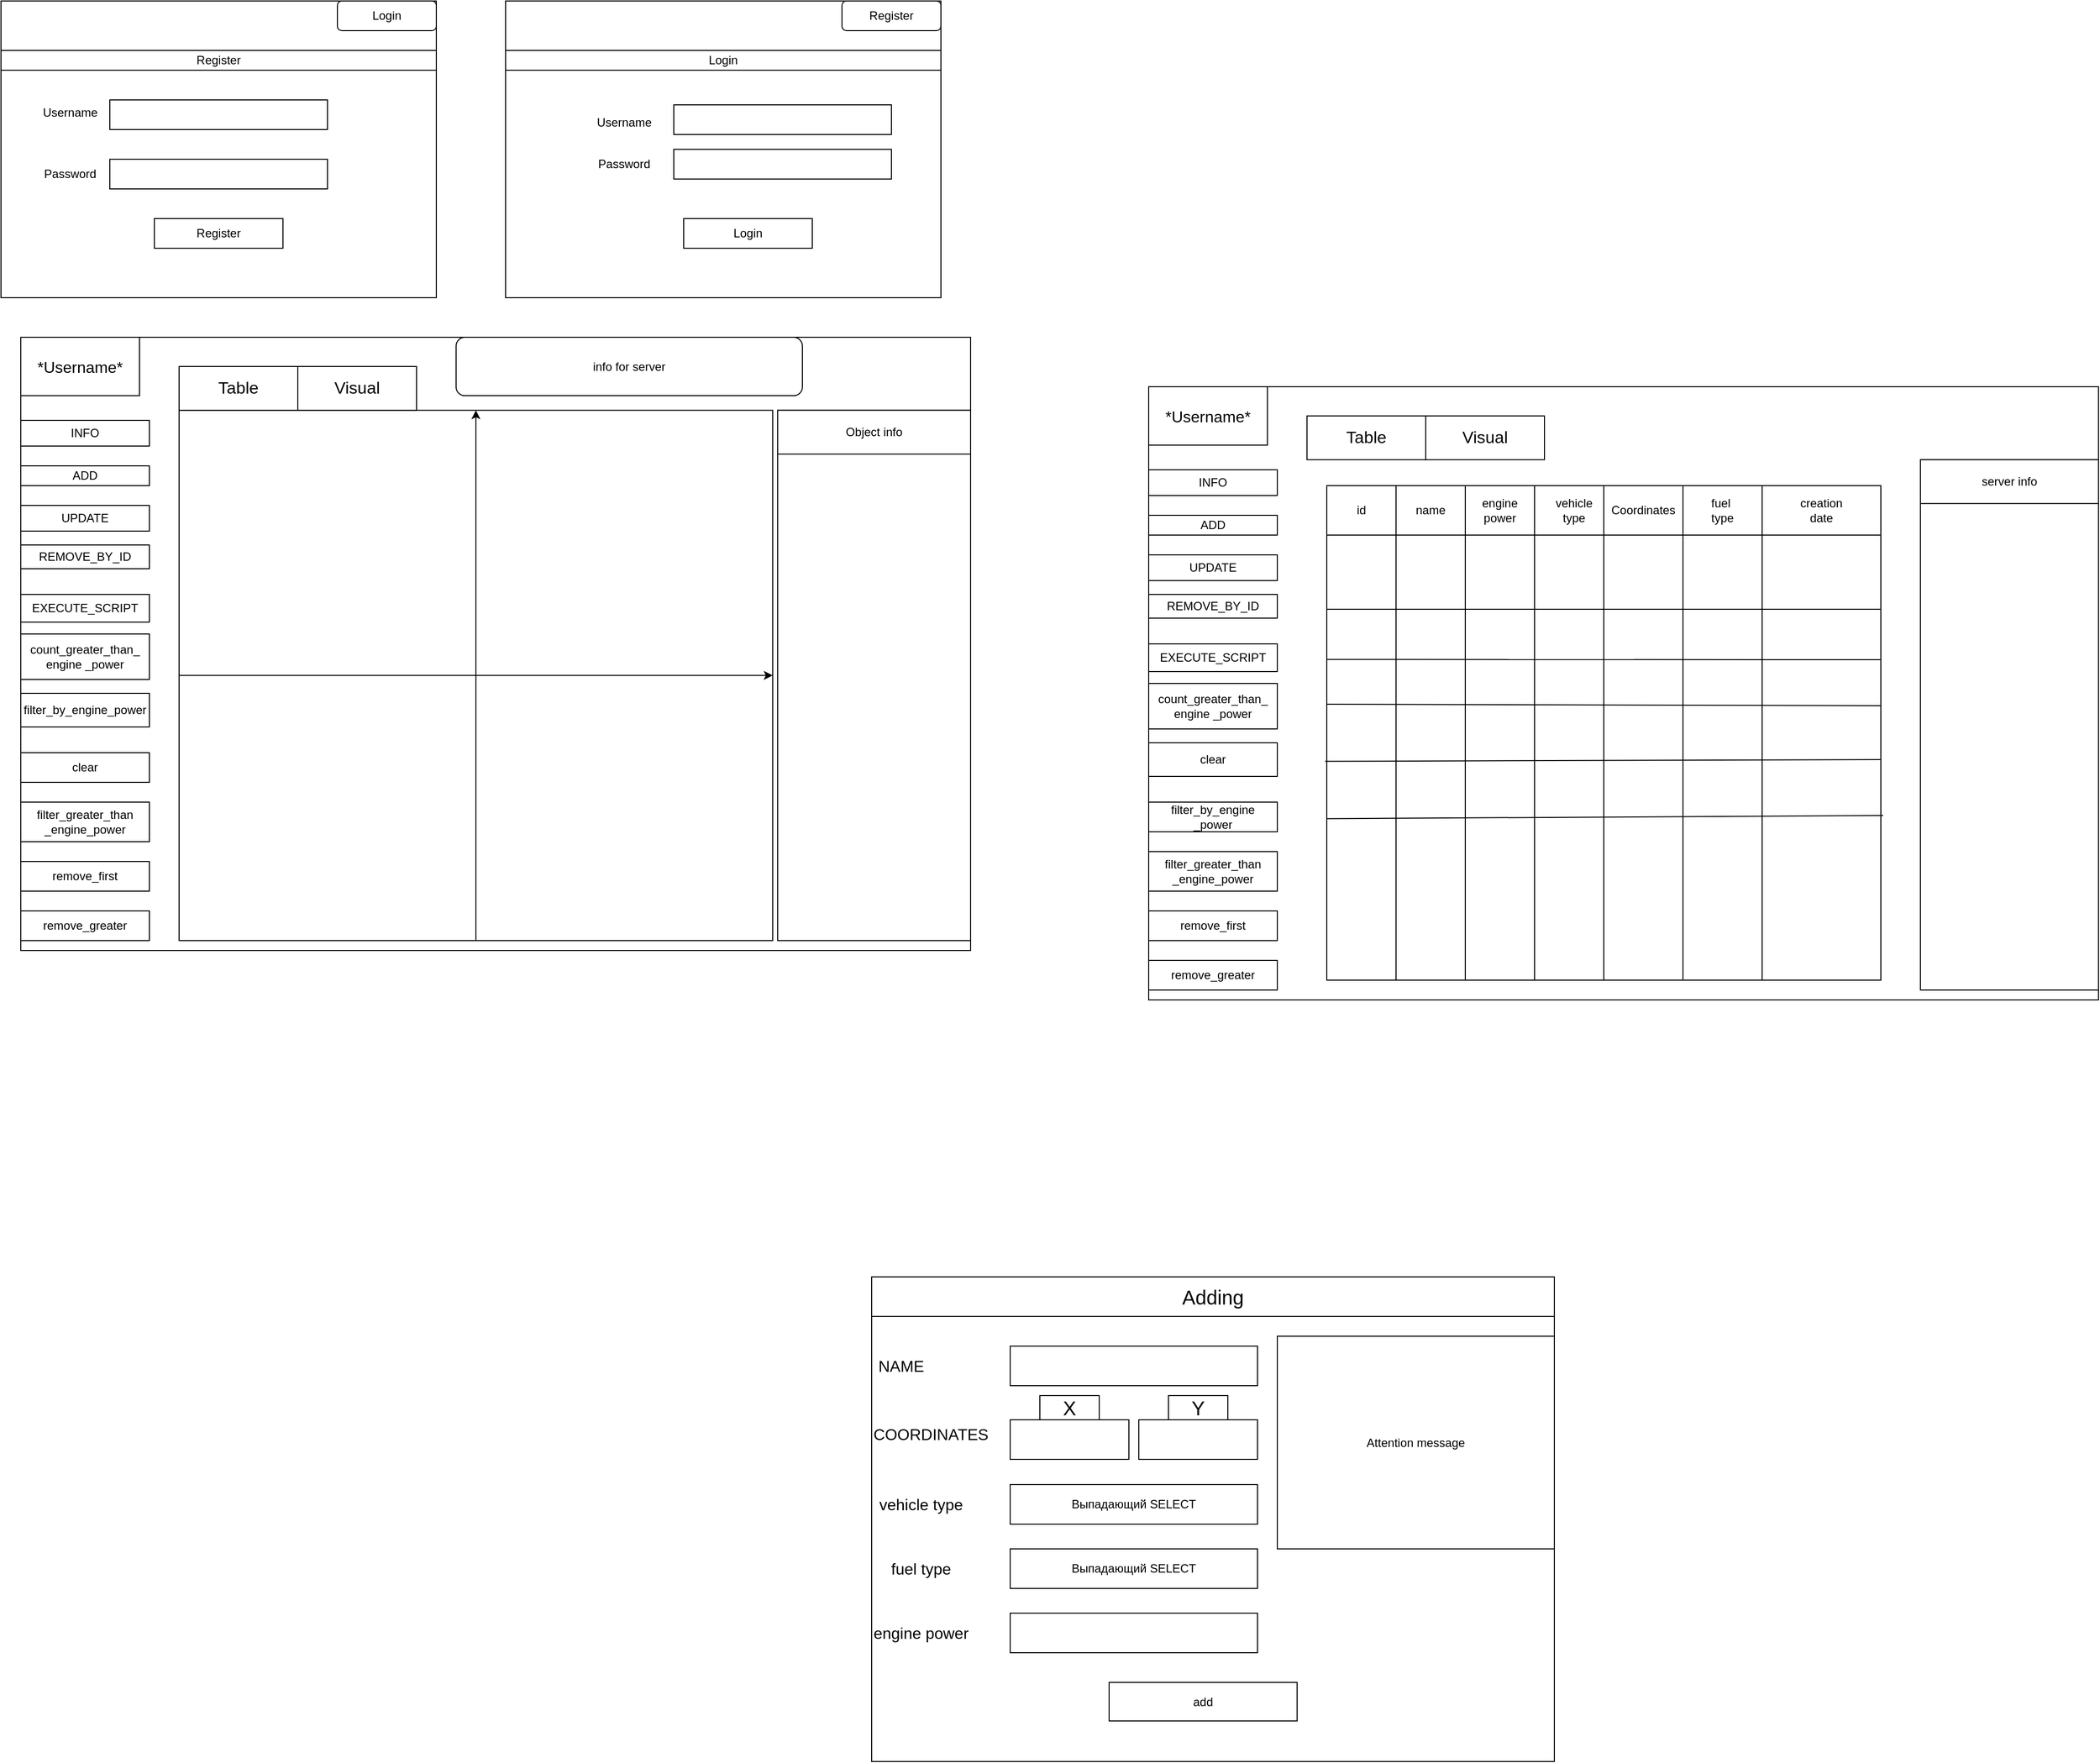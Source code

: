 <mxfile version="18.1.1" type="device"><diagram id="GZ9LTfQ0QJ8t1TJOraBU" name="Page-1"><mxGraphModel dx="1790" dy="756" grid="1" gridSize="10" guides="1" tooltips="1" connect="1" arrows="1" fold="1" page="1" pageScale="1" pageWidth="827" pageHeight="1169" math="0" shadow="0"><root><mxCell id="0"/><mxCell id="1" parent="0"/><mxCell id="u2B9S2iiAwm_1qYFp4dZ-19" value="" style="rounded=0;whiteSpace=wrap;html=1;" parent="1" vertex="1"><mxGeometry x="30" y="30" width="440" height="300" as="geometry"/></mxCell><mxCell id="bppMB4o-U6nQWHA2OC6B-2" value="Login" style="rounded=1;whiteSpace=wrap;html=1;" parent="1" vertex="1"><mxGeometry x="370" y="30" width="100" height="30" as="geometry"/></mxCell><mxCell id="bppMB4o-U6nQWHA2OC6B-4" value="Register" style="text;html=1;fillColor=none;align=center;verticalAlign=middle;whiteSpace=wrap;rounded=0;strokeColor=#000000;" parent="1" vertex="1"><mxGeometry x="30" y="80" width="440" height="20" as="geometry"/></mxCell><mxCell id="bppMB4o-U6nQWHA2OC6B-5" value="" style="rounded=0;whiteSpace=wrap;html=1;" parent="1" vertex="1"><mxGeometry x="140" y="130" width="220" height="30" as="geometry"/></mxCell><mxCell id="bppMB4o-U6nQWHA2OC6B-6" value="" style="rounded=0;whiteSpace=wrap;html=1;" parent="1" vertex="1"><mxGeometry x="140" y="190" width="220" height="30" as="geometry"/></mxCell><mxCell id="bppMB4o-U6nQWHA2OC6B-8" value="Username" style="text;html=1;strokeColor=none;fillColor=none;align=center;verticalAlign=middle;whiteSpace=wrap;rounded=0;" parent="1" vertex="1"><mxGeometry x="60" y="130" width="80" height="25" as="geometry"/></mxCell><mxCell id="bppMB4o-U6nQWHA2OC6B-9" value="Password" style="text;html=1;strokeColor=none;fillColor=none;align=center;verticalAlign=middle;whiteSpace=wrap;rounded=0;" parent="1" vertex="1"><mxGeometry x="60" y="190" width="80" height="30" as="geometry"/></mxCell><mxCell id="bppMB4o-U6nQWHA2OC6B-13" value="" style="rounded=0;whiteSpace=wrap;html=1;" parent="1" vertex="1"><mxGeometry x="540" y="30" width="440" height="300" as="geometry"/></mxCell><mxCell id="bppMB4o-U6nQWHA2OC6B-14" value="Register" style="rounded=1;whiteSpace=wrap;html=1;" parent="1" vertex="1"><mxGeometry x="880" y="30" width="100" height="30" as="geometry"/></mxCell><mxCell id="bppMB4o-U6nQWHA2OC6B-16" value="Login" style="text;html=1;fillColor=none;align=center;verticalAlign=middle;whiteSpace=wrap;rounded=0;strokeColor=#000000;" parent="1" vertex="1"><mxGeometry x="540" y="80" width="440" height="20" as="geometry"/></mxCell><mxCell id="bppMB4o-U6nQWHA2OC6B-17" value="" style="rounded=0;whiteSpace=wrap;html=1;" parent="1" vertex="1"><mxGeometry x="710" y="135" width="220" height="30" as="geometry"/></mxCell><mxCell id="bppMB4o-U6nQWHA2OC6B-18" value="" style="rounded=0;whiteSpace=wrap;html=1;" parent="1" vertex="1"><mxGeometry x="710" y="180" width="220" height="30" as="geometry"/></mxCell><mxCell id="bppMB4o-U6nQWHA2OC6B-20" value="Username" style="text;html=1;strokeColor=none;fillColor=none;align=center;verticalAlign=middle;whiteSpace=wrap;rounded=0;" parent="1" vertex="1"><mxGeometry x="625" y="140" width="70" height="25" as="geometry"/></mxCell><mxCell id="bppMB4o-U6nQWHA2OC6B-21" value="Password" style="text;html=1;strokeColor=none;fillColor=none;align=center;verticalAlign=middle;whiteSpace=wrap;rounded=0;" parent="1" vertex="1"><mxGeometry x="630" y="180" width="60" height="30" as="geometry"/></mxCell><mxCell id="bppMB4o-U6nQWHA2OC6B-23" value="Register" style="rounded=0;whiteSpace=wrap;html=1;strokeColor=#000000;" parent="1" vertex="1"><mxGeometry x="185" y="250" width="130" height="30" as="geometry"/></mxCell><mxCell id="bppMB4o-U6nQWHA2OC6B-25" value="Login" style="rounded=0;whiteSpace=wrap;html=1;strokeColor=#000000;" parent="1" vertex="1"><mxGeometry x="720" y="250" width="130" height="30" as="geometry"/></mxCell><mxCell id="bppMB4o-U6nQWHA2OC6B-54" value="" style="group" parent="1" vertex="1" connectable="0"><mxGeometry x="50" y="370" width="2100" height="840" as="geometry"/></mxCell><mxCell id="bppMB4o-U6nQWHA2OC6B-28" value="" style="rounded=0;whiteSpace=wrap;html=1;strokeColor=#000000;" parent="bppMB4o-U6nQWHA2OC6B-54" vertex="1"><mxGeometry width="960" height="620" as="geometry"/></mxCell><mxCell id="bppMB4o-U6nQWHA2OC6B-29" value="&lt;font style=&quot;font-size: 16px&quot;&gt;*Username*&lt;/font&gt;" style="rounded=0;whiteSpace=wrap;html=1;strokeColor=#000000;" parent="bppMB4o-U6nQWHA2OC6B-54" vertex="1"><mxGeometry width="120" height="59.055" as="geometry"/></mxCell><mxCell id="bppMB4o-U6nQWHA2OC6B-30" value="" style="rounded=0;whiteSpace=wrap;html=1;strokeColor=#000000;" parent="bppMB4o-U6nQWHA2OC6B-54" vertex="1"><mxGeometry x="160" y="73.82" width="600" height="536.18" as="geometry"/></mxCell><mxCell id="bppMB4o-U6nQWHA2OC6B-31" value="&lt;font style=&quot;font-size: 17px&quot;&gt;Table&lt;/font&gt;" style="rounded=0;whiteSpace=wrap;html=1;strokeColor=#000000;" parent="bppMB4o-U6nQWHA2OC6B-54" vertex="1"><mxGeometry x="160" y="29.527" width="120" height="44.291" as="geometry"/></mxCell><mxCell id="bppMB4o-U6nQWHA2OC6B-33" value="&lt;font style=&quot;font-size: 17px&quot;&gt;Visual&lt;/font&gt;" style="rounded=0;whiteSpace=wrap;html=1;strokeColor=#000000;" parent="bppMB4o-U6nQWHA2OC6B-54" vertex="1"><mxGeometry x="280" y="29.527" width="120" height="44.291" as="geometry"/></mxCell><mxCell id="bppMB4o-U6nQWHA2OC6B-34" value="INFO" style="rounded=0;whiteSpace=wrap;html=1;strokeColor=#000000;" parent="bppMB4o-U6nQWHA2OC6B-54" vertex="1"><mxGeometry y="84" width="130" height="26" as="geometry"/></mxCell><mxCell id="bppMB4o-U6nQWHA2OC6B-35" value="ADD" style="rounded=0;whiteSpace=wrap;html=1;strokeColor=#000000;" parent="bppMB4o-U6nQWHA2OC6B-54" vertex="1"><mxGeometry y="130" width="130" height="20" as="geometry"/></mxCell><mxCell id="bppMB4o-U6nQWHA2OC6B-36" value="UPDATE" style="rounded=0;whiteSpace=wrap;html=1;strokeColor=#000000;" parent="bppMB4o-U6nQWHA2OC6B-54" vertex="1"><mxGeometry y="170" width="130" height="26" as="geometry"/></mxCell><mxCell id="bppMB4o-U6nQWHA2OC6B-39" value="REMOVE_BY_ID" style="rounded=0;whiteSpace=wrap;html=1;strokeColor=#000000;" parent="bppMB4o-U6nQWHA2OC6B-54" vertex="1"><mxGeometry y="210" width="130" height="24" as="geometry"/></mxCell><mxCell id="bppMB4o-U6nQWHA2OC6B-40" value="EXECUTE_SCRIPT" style="rounded=0;whiteSpace=wrap;html=1;strokeColor=#000000;" parent="bppMB4o-U6nQWHA2OC6B-54" vertex="1"><mxGeometry y="260" width="130" height="28" as="geometry"/></mxCell><mxCell id="bppMB4o-U6nQWHA2OC6B-41" value="count_greater_than_&lt;br&gt;engine _power" style="rounded=0;whiteSpace=wrap;html=1;strokeColor=#000000;" parent="bppMB4o-U6nQWHA2OC6B-54" vertex="1"><mxGeometry y="300" width="130" height="46" as="geometry"/></mxCell><mxCell id="bppMB4o-U6nQWHA2OC6B-42" value="filter_by_engine_power" style="rounded=0;whiteSpace=wrap;html=1;strokeColor=#000000;" parent="bppMB4o-U6nQWHA2OC6B-54" vertex="1"><mxGeometry y="360" width="130" height="34" as="geometry"/></mxCell><mxCell id="bppMB4o-U6nQWHA2OC6B-43" value="clear" style="rounded=0;whiteSpace=wrap;html=1;strokeColor=#000000;" parent="bppMB4o-U6nQWHA2OC6B-54" vertex="1"><mxGeometry y="420" width="130" height="30" as="geometry"/></mxCell><mxCell id="bppMB4o-U6nQWHA2OC6B-44" value="" style="rounded=0;whiteSpace=wrap;html=1;strokeColor=#000000;" parent="bppMB4o-U6nQWHA2OC6B-54" vertex="1"><mxGeometry x="765" y="73.82" width="195" height="536.18" as="geometry"/></mxCell><mxCell id="bppMB4o-U6nQWHA2OC6B-45" value="" style="endArrow=classic;html=1;entryX=0.5;entryY=0;entryDx=0;entryDy=0;exitX=0.5;exitY=1;exitDx=0;exitDy=0;" parent="bppMB4o-U6nQWHA2OC6B-54" source="bppMB4o-U6nQWHA2OC6B-30" target="bppMB4o-U6nQWHA2OC6B-30" edge="1"><mxGeometry width="50" height="50" relative="1" as="geometry"><mxPoint x="540" y="664.364" as="sourcePoint"/><mxPoint x="590" y="590.545" as="targetPoint"/></mxGeometry></mxCell><mxCell id="bppMB4o-U6nQWHA2OC6B-46" value="" style="endArrow=classic;html=1;exitX=0;exitY=0.5;exitDx=0;exitDy=0;entryX=1;entryY=0.5;entryDx=0;entryDy=0;" parent="bppMB4o-U6nQWHA2OC6B-54" source="bppMB4o-U6nQWHA2OC6B-30" target="bppMB4o-U6nQWHA2OC6B-30" edge="1"><mxGeometry width="50" height="50" relative="1" as="geometry"><mxPoint x="540" y="664.364" as="sourcePoint"/><mxPoint x="590" y="590.545" as="targetPoint"/></mxGeometry></mxCell><mxCell id="bppMB4o-U6nQWHA2OC6B-49" value="info for server" style="rounded=1;whiteSpace=wrap;html=1;strokeColor=#000000;" parent="bppMB4o-U6nQWHA2OC6B-54" vertex="1"><mxGeometry x="440" width="350" height="59.055" as="geometry"/></mxCell><mxCell id="bppMB4o-U6nQWHA2OC6B-84" value="Object info" style="rounded=0;whiteSpace=wrap;html=1;strokeColor=#000000;" parent="bppMB4o-U6nQWHA2OC6B-54" vertex="1"><mxGeometry x="765" y="73.818" width="195" height="44.291" as="geometry"/></mxCell><mxCell id="X0WfEpWyf4XdE9L66iSo-6" value="filter_greater_than&lt;br&gt;_engine_power" style="rounded=0;whiteSpace=wrap;html=1;strokeColor=#000000;" vertex="1" parent="bppMB4o-U6nQWHA2OC6B-54"><mxGeometry y="470" width="130" height="40" as="geometry"/></mxCell><mxCell id="X0WfEpWyf4XdE9L66iSo-8" value="remove_first" style="rounded=0;whiteSpace=wrap;html=1;strokeColor=#000000;" vertex="1" parent="bppMB4o-U6nQWHA2OC6B-54"><mxGeometry y="530" width="130" height="30" as="geometry"/></mxCell><mxCell id="X0WfEpWyf4XdE9L66iSo-30" value="remove_greater" style="rounded=0;whiteSpace=wrap;html=1;strokeColor=#000000;" vertex="1" parent="bppMB4o-U6nQWHA2OC6B-54"><mxGeometry y="580" width="130" height="30" as="geometry"/></mxCell><mxCell id="X0WfEpWyf4XdE9L66iSo-32" value="" style="rounded=0;whiteSpace=wrap;html=1;strokeColor=#000000;" vertex="1" parent="bppMB4o-U6nQWHA2OC6B-54"><mxGeometry x="1140" y="50" width="960" height="620" as="geometry"/></mxCell><mxCell id="X0WfEpWyf4XdE9L66iSo-33" value="&lt;font style=&quot;font-size: 16px&quot;&gt;*Username*&lt;/font&gt;" style="rounded=0;whiteSpace=wrap;html=1;strokeColor=#000000;" vertex="1" parent="bppMB4o-U6nQWHA2OC6B-54"><mxGeometry x="1140" y="50" width="120" height="59.055" as="geometry"/></mxCell><mxCell id="X0WfEpWyf4XdE9L66iSo-35" value="&lt;font style=&quot;font-size: 17px&quot;&gt;Table&lt;/font&gt;" style="rounded=0;whiteSpace=wrap;html=1;strokeColor=#000000;" vertex="1" parent="bppMB4o-U6nQWHA2OC6B-54"><mxGeometry x="1300" y="79.527" width="120" height="44.291" as="geometry"/></mxCell><mxCell id="X0WfEpWyf4XdE9L66iSo-36" value="&lt;font style=&quot;font-size: 17px&quot;&gt;Visual&lt;/font&gt;" style="rounded=0;whiteSpace=wrap;html=1;strokeColor=#000000;" vertex="1" parent="bppMB4o-U6nQWHA2OC6B-54"><mxGeometry x="1420" y="79.527" width="120" height="44.291" as="geometry"/></mxCell><mxCell id="X0WfEpWyf4XdE9L66iSo-37" value="INFO" style="rounded=0;whiteSpace=wrap;html=1;strokeColor=#000000;" vertex="1" parent="bppMB4o-U6nQWHA2OC6B-54"><mxGeometry x="1140" y="134" width="130" height="26" as="geometry"/></mxCell><mxCell id="X0WfEpWyf4XdE9L66iSo-38" value="ADD" style="rounded=0;whiteSpace=wrap;html=1;strokeColor=#000000;" vertex="1" parent="bppMB4o-U6nQWHA2OC6B-54"><mxGeometry x="1140" y="180" width="130" height="20" as="geometry"/></mxCell><mxCell id="X0WfEpWyf4XdE9L66iSo-39" value="UPDATE" style="rounded=0;whiteSpace=wrap;html=1;strokeColor=#000000;" vertex="1" parent="bppMB4o-U6nQWHA2OC6B-54"><mxGeometry x="1140" y="220" width="130" height="26" as="geometry"/></mxCell><mxCell id="X0WfEpWyf4XdE9L66iSo-40" value="REMOVE_BY_ID" style="rounded=0;whiteSpace=wrap;html=1;strokeColor=#000000;" vertex="1" parent="bppMB4o-U6nQWHA2OC6B-54"><mxGeometry x="1140" y="260" width="130" height="24" as="geometry"/></mxCell><mxCell id="X0WfEpWyf4XdE9L66iSo-41" value="EXECUTE_SCRIPT" style="rounded=0;whiteSpace=wrap;html=1;strokeColor=#000000;" vertex="1" parent="bppMB4o-U6nQWHA2OC6B-54"><mxGeometry x="1140" y="310" width="130" height="28" as="geometry"/></mxCell><mxCell id="X0WfEpWyf4XdE9L66iSo-42" value="count_greater_than_&lt;br&gt;engine _power" style="rounded=0;whiteSpace=wrap;html=1;strokeColor=#000000;" vertex="1" parent="bppMB4o-U6nQWHA2OC6B-54"><mxGeometry x="1140" y="350" width="130" height="46" as="geometry"/></mxCell><mxCell id="X0WfEpWyf4XdE9L66iSo-43" value="clear" style="rounded=0;whiteSpace=wrap;html=1;strokeColor=#000000;" vertex="1" parent="bppMB4o-U6nQWHA2OC6B-54"><mxGeometry x="1140" y="410" width="130" height="34" as="geometry"/></mxCell><mxCell id="X0WfEpWyf4XdE9L66iSo-44" value="filter_by_engine&lt;br&gt;_power" style="rounded=0;whiteSpace=wrap;html=1;strokeColor=#000000;" vertex="1" parent="bppMB4o-U6nQWHA2OC6B-54"><mxGeometry x="1140" y="470" width="130" height="30" as="geometry"/></mxCell><mxCell id="X0WfEpWyf4XdE9L66iSo-45" value="" style="rounded=0;whiteSpace=wrap;html=1;strokeColor=#000000;" vertex="1" parent="bppMB4o-U6nQWHA2OC6B-54"><mxGeometry x="1920" y="123.82" width="180" height="536.18" as="geometry"/></mxCell><mxCell id="X0WfEpWyf4XdE9L66iSo-49" value="server info" style="rounded=0;whiteSpace=wrap;html=1;strokeColor=#000000;" vertex="1" parent="bppMB4o-U6nQWHA2OC6B-54"><mxGeometry x="1920" y="123.82" width="180" height="44.29" as="geometry"/></mxCell><mxCell id="X0WfEpWyf4XdE9L66iSo-50" value="filter_greater_than&lt;br&gt;_engine_power" style="rounded=0;whiteSpace=wrap;html=1;strokeColor=#000000;" vertex="1" parent="bppMB4o-U6nQWHA2OC6B-54"><mxGeometry x="1140" y="520" width="130" height="40" as="geometry"/></mxCell><mxCell id="X0WfEpWyf4XdE9L66iSo-51" value="remove_first" style="rounded=0;whiteSpace=wrap;html=1;strokeColor=#000000;" vertex="1" parent="bppMB4o-U6nQWHA2OC6B-54"><mxGeometry x="1140" y="580" width="130" height="30" as="geometry"/></mxCell><mxCell id="X0WfEpWyf4XdE9L66iSo-52" value="remove_greater" style="rounded=0;whiteSpace=wrap;html=1;strokeColor=#000000;" vertex="1" parent="bppMB4o-U6nQWHA2OC6B-54"><mxGeometry x="1140" y="630" width="130" height="30" as="geometry"/></mxCell><mxCell id="X0WfEpWyf4XdE9L66iSo-57" value="" style="rounded=0;whiteSpace=wrap;html=1;" vertex="1" parent="bppMB4o-U6nQWHA2OC6B-54"><mxGeometry x="1320" y="150" width="560" height="500" as="geometry"/></mxCell><mxCell id="X0WfEpWyf4XdE9L66iSo-59" value="" style="endArrow=none;html=1;rounded=0;exitX=1;exitY=0.25;exitDx=0;exitDy=0;entryX=0;entryY=0.25;entryDx=0;entryDy=0;" edge="1" parent="bppMB4o-U6nQWHA2OC6B-54" source="X0WfEpWyf4XdE9L66iSo-57" target="X0WfEpWyf4XdE9L66iSo-57"><mxGeometry width="50" height="50" relative="1" as="geometry"><mxPoint x="1600" y="320" as="sourcePoint"/><mxPoint x="1650" y="270" as="targetPoint"/></mxGeometry></mxCell><mxCell id="X0WfEpWyf4XdE9L66iSo-61" value="" style="endArrow=none;html=1;rounded=0;exitX=-0.001;exitY=0.126;exitDx=0;exitDy=0;exitPerimeter=0;" edge="1" parent="bppMB4o-U6nQWHA2OC6B-54"><mxGeometry width="50" height="50" relative="1" as="geometry"><mxPoint x="1320.0" y="325.75" as="sourcePoint"/><mxPoint x="1880" y="326" as="targetPoint"/></mxGeometry></mxCell><mxCell id="X0WfEpWyf4XdE9L66iSo-62" value="" style="endArrow=none;html=1;rounded=0;entryX=1.001;entryY=0.445;entryDx=0;entryDy=0;entryPerimeter=0;" edge="1" parent="bppMB4o-U6nQWHA2OC6B-54" target="X0WfEpWyf4XdE9L66iSo-57"><mxGeometry width="50" height="50" relative="1" as="geometry"><mxPoint x="1320" y="371" as="sourcePoint"/><mxPoint x="1840.0" y="371.25" as="targetPoint"/></mxGeometry></mxCell><mxCell id="X0WfEpWyf4XdE9L66iSo-63" value="" style="endArrow=none;html=1;rounded=0;exitX=-0.001;exitY=0.126;exitDx=0;exitDy=0;exitPerimeter=0;entryX=0.999;entryY=0.554;entryDx=0;entryDy=0;entryPerimeter=0;" edge="1" parent="bppMB4o-U6nQWHA2OC6B-54" target="X0WfEpWyf4XdE9L66iSo-57"><mxGeometry width="50" height="50" relative="1" as="geometry"><mxPoint x="1318.29" y="428.75" as="sourcePoint"/><mxPoint x="1840" y="425" as="targetPoint"/></mxGeometry></mxCell><mxCell id="X0WfEpWyf4XdE9L66iSo-64" value="" style="endArrow=none;html=1;rounded=0;exitX=-0.001;exitY=0.126;exitDx=0;exitDy=0;exitPerimeter=0;entryX=1.004;entryY=0.667;entryDx=0;entryDy=0;entryPerimeter=0;" edge="1" parent="bppMB4o-U6nQWHA2OC6B-54" target="X0WfEpWyf4XdE9L66iSo-57"><mxGeometry width="50" height="50" relative="1" as="geometry"><mxPoint x="1320.0" y="486.75" as="sourcePoint"/><mxPoint x="1891.71" y="483.25" as="targetPoint"/></mxGeometry></mxCell><mxCell id="X0WfEpWyf4XdE9L66iSo-65" value="" style="endArrow=none;html=1;rounded=0;exitX=0.5;exitY=0;exitDx=0;exitDy=0;entryX=0.5;entryY=1;entryDx=0;entryDy=0;" edge="1" parent="bppMB4o-U6nQWHA2OC6B-54" source="X0WfEpWyf4XdE9L66iSo-57" target="X0WfEpWyf4XdE9L66iSo-57"><mxGeometry width="50" height="50" relative="1" as="geometry"><mxPoint x="1400.0" y="546.75" as="sourcePoint"/><mxPoint x="1971.71" y="543.25" as="targetPoint"/></mxGeometry></mxCell><mxCell id="X0WfEpWyf4XdE9L66iSo-66" value="" style="endArrow=none;html=1;rounded=0;exitX=0.5;exitY=0;exitDx=0;exitDy=0;entryX=0.5;entryY=1;entryDx=0;entryDy=0;" edge="1" parent="bppMB4o-U6nQWHA2OC6B-54"><mxGeometry width="50" height="50" relative="1" as="geometry"><mxPoint x="1680" y="150" as="sourcePoint"/><mxPoint x="1680" y="650" as="targetPoint"/></mxGeometry></mxCell><mxCell id="X0WfEpWyf4XdE9L66iSo-67" value="" style="endArrow=none;html=1;rounded=0;exitX=0.5;exitY=0;exitDx=0;exitDy=0;entryX=0.5;entryY=1;entryDx=0;entryDy=0;" edge="1" parent="bppMB4o-U6nQWHA2OC6B-54"><mxGeometry width="50" height="50" relative="1" as="geometry"><mxPoint x="1760" y="150" as="sourcePoint"/><mxPoint x="1760" y="650" as="targetPoint"/></mxGeometry></mxCell><mxCell id="X0WfEpWyf4XdE9L66iSo-68" value="" style="endArrow=none;html=1;rounded=0;exitX=0.5;exitY=0;exitDx=0;exitDy=0;entryX=0.5;entryY=1;entryDx=0;entryDy=0;" edge="1" parent="bppMB4o-U6nQWHA2OC6B-54"><mxGeometry width="50" height="50" relative="1" as="geometry"><mxPoint x="1530" y="150" as="sourcePoint"/><mxPoint x="1530" y="650" as="targetPoint"/></mxGeometry></mxCell><mxCell id="X0WfEpWyf4XdE9L66iSo-69" value="" style="endArrow=none;html=1;rounded=0;exitX=0.5;exitY=0;exitDx=0;exitDy=0;entryX=0.5;entryY=1;entryDx=0;entryDy=0;" edge="1" parent="bppMB4o-U6nQWHA2OC6B-54"><mxGeometry width="50" height="50" relative="1" as="geometry"><mxPoint x="1390" y="150" as="sourcePoint"/><mxPoint x="1390" y="650" as="targetPoint"/></mxGeometry></mxCell><mxCell id="X0WfEpWyf4XdE9L66iSo-70" value="" style="endArrow=none;html=1;rounded=0;exitX=0.5;exitY=0;exitDx=0;exitDy=0;entryX=0.5;entryY=1;entryDx=0;entryDy=0;" edge="1" parent="bppMB4o-U6nQWHA2OC6B-54"><mxGeometry width="50" height="50" relative="1" as="geometry"><mxPoint x="1460" y="150" as="sourcePoint"/><mxPoint x="1460" y="650" as="targetPoint"/></mxGeometry></mxCell><mxCell id="X0WfEpWyf4XdE9L66iSo-72" value="id" style="rounded=0;whiteSpace=wrap;html=1;" vertex="1" parent="bppMB4o-U6nQWHA2OC6B-54"><mxGeometry x="1320" y="150" width="70" height="50" as="geometry"/></mxCell><mxCell id="X0WfEpWyf4XdE9L66iSo-73" value="name" style="rounded=0;whiteSpace=wrap;html=1;" vertex="1" parent="bppMB4o-U6nQWHA2OC6B-54"><mxGeometry x="1390" y="150" width="70" height="50" as="geometry"/></mxCell><mxCell id="X0WfEpWyf4XdE9L66iSo-74" value="engine power" style="rounded=0;whiteSpace=wrap;html=1;" vertex="1" parent="bppMB4o-U6nQWHA2OC6B-54"><mxGeometry x="1460" y="150" width="70" height="50" as="geometry"/></mxCell><mxCell id="X0WfEpWyf4XdE9L66iSo-75" value="vehicle &lt;br&gt;type" style="rounded=0;whiteSpace=wrap;html=1;" vertex="1" parent="bppMB4o-U6nQWHA2OC6B-54"><mxGeometry x="1530" y="150" width="80" height="50" as="geometry"/></mxCell><mxCell id="X0WfEpWyf4XdE9L66iSo-76" value="Coordinates" style="rounded=0;whiteSpace=wrap;html=1;" vertex="1" parent="bppMB4o-U6nQWHA2OC6B-54"><mxGeometry x="1600" y="150" width="80" height="50" as="geometry"/></mxCell><mxCell id="X0WfEpWyf4XdE9L66iSo-77" value="fuel&amp;nbsp;&lt;br&gt;type" style="rounded=0;whiteSpace=wrap;html=1;" vertex="1" parent="bppMB4o-U6nQWHA2OC6B-54"><mxGeometry x="1680" y="150" width="80" height="50" as="geometry"/></mxCell><mxCell id="X0WfEpWyf4XdE9L66iSo-78" value="creation&lt;br&gt;date" style="rounded=0;whiteSpace=wrap;html=1;" vertex="1" parent="bppMB4o-U6nQWHA2OC6B-54"><mxGeometry x="1760" y="150" width="120" height="50" as="geometry"/></mxCell><mxCell id="bppMB4o-U6nQWHA2OC6B-140" value="" style="group" parent="1" vertex="1" connectable="0"><mxGeometry x="910" y="1320" width="690" height="490" as="geometry"/></mxCell><mxCell id="bppMB4o-U6nQWHA2OC6B-83" value="" style="rounded=0;whiteSpace=wrap;html=1;strokeColor=#000000;" parent="bppMB4o-U6nQWHA2OC6B-140" vertex="1"><mxGeometry width="690" height="490" as="geometry"/></mxCell><mxCell id="bppMB4o-U6nQWHA2OC6B-85" value="&lt;font style=&quot;font-size: 20px&quot;&gt;Adding&lt;/font&gt;" style="rounded=0;whiteSpace=wrap;html=1;strokeColor=#000000;" parent="bppMB4o-U6nQWHA2OC6B-140" vertex="1"><mxGeometry width="690" height="40" as="geometry"/></mxCell><mxCell id="bppMB4o-U6nQWHA2OC6B-107" value="Attention message" style="rounded=0;whiteSpace=wrap;html=1;strokeColor=#000000;fillColor=#ffffff;" parent="bppMB4o-U6nQWHA2OC6B-140" vertex="1"><mxGeometry x="410" y="60" width="280" height="215" as="geometry"/></mxCell><mxCell id="bppMB4o-U6nQWHA2OC6B-108" value="add" style="rounded=0;whiteSpace=wrap;html=1;strokeColor=#000000;" parent="bppMB4o-U6nQWHA2OC6B-140" vertex="1"><mxGeometry x="240" y="410" width="190" height="39" as="geometry"/></mxCell><mxCell id="bppMB4o-U6nQWHA2OC6B-88" value="" style="rounded=0;whiteSpace=wrap;html=1;strokeColor=#000000;" parent="bppMB4o-U6nQWHA2OC6B-140" vertex="1"><mxGeometry x="140" y="144.5" width="120" height="40" as="geometry"/></mxCell><mxCell id="bppMB4o-U6nQWHA2OC6B-89" value="&lt;font style=&quot;font-size: 16px&quot;&gt;COORDINATES&lt;/font&gt;" style="text;html=1;strokeColor=none;fillColor=none;align=center;verticalAlign=middle;whiteSpace=wrap;rounded=0;" parent="bppMB4o-U6nQWHA2OC6B-140" vertex="1"><mxGeometry y="144.5" width="120" height="29" as="geometry"/></mxCell><mxCell id="bppMB4o-U6nQWHA2OC6B-113" value="" style="rounded=0;whiteSpace=wrap;html=1;strokeColor=#000000;" parent="bppMB4o-U6nQWHA2OC6B-140" vertex="1"><mxGeometry x="140" y="70" width="250" height="40" as="geometry"/></mxCell><mxCell id="bppMB4o-U6nQWHA2OC6B-114" value="&lt;font style=&quot;font-size: 16px&quot;&gt;NAME&lt;/font&gt;" style="text;html=1;strokeColor=none;fillColor=none;align=center;verticalAlign=middle;whiteSpace=wrap;rounded=0;" parent="bppMB4o-U6nQWHA2OC6B-140" vertex="1"><mxGeometry y="75" width="60" height="30" as="geometry"/></mxCell><mxCell id="bppMB4o-U6nQWHA2OC6B-115" value="" style="rounded=0;whiteSpace=wrap;html=1;strokeColor=#000000;" parent="bppMB4o-U6nQWHA2OC6B-140" vertex="1"><mxGeometry x="270" y="144.5" width="120" height="40" as="geometry"/></mxCell><mxCell id="bppMB4o-U6nQWHA2OC6B-116" value="&lt;font style=&quot;font-size: 20px&quot;&gt;X&lt;/font&gt;" style="rounded=0;whiteSpace=wrap;html=1;strokeColor=#000000;fillColor=#ffffff;" parent="bppMB4o-U6nQWHA2OC6B-140" vertex="1"><mxGeometry x="170" y="120" width="60" height="24.5" as="geometry"/></mxCell><mxCell id="bppMB4o-U6nQWHA2OC6B-117" value="&lt;font style=&quot;font-size: 20px&quot;&gt;Y&lt;/font&gt;" style="rounded=0;whiteSpace=wrap;html=1;strokeColor=#000000;fillColor=#ffffff;" parent="bppMB4o-U6nQWHA2OC6B-140" vertex="1"><mxGeometry x="300" y="120" width="60" height="24.5" as="geometry"/></mxCell><mxCell id="bppMB4o-U6nQWHA2OC6B-119" value="" style="rounded=0;whiteSpace=wrap;html=1;strokeColor=#000000;" parent="bppMB4o-U6nQWHA2OC6B-140" vertex="1"><mxGeometry x="140" y="210" width="250" height="40" as="geometry"/></mxCell><mxCell id="bppMB4o-U6nQWHA2OC6B-120" value="&lt;span style=&quot;font-size: 16px&quot;&gt;vehicle type&lt;br&gt;&lt;/span&gt;" style="text;html=1;strokeColor=none;fillColor=none;align=center;verticalAlign=middle;whiteSpace=wrap;rounded=0;" parent="bppMB4o-U6nQWHA2OC6B-140" vertex="1"><mxGeometry y="215" width="100" height="30" as="geometry"/></mxCell><mxCell id="bppMB4o-U6nQWHA2OC6B-123" value="" style="rounded=0;whiteSpace=wrap;html=1;strokeColor=#000000;" parent="bppMB4o-U6nQWHA2OC6B-140" vertex="1"><mxGeometry x="140" y="275" width="250" height="40" as="geometry"/></mxCell><mxCell id="bppMB4o-U6nQWHA2OC6B-124" value="&lt;span style=&quot;font-size: 16px&quot;&gt;fuel type&lt;br&gt;&lt;/span&gt;" style="text;html=1;strokeColor=none;fillColor=none;align=center;verticalAlign=middle;whiteSpace=wrap;rounded=0;" parent="bppMB4o-U6nQWHA2OC6B-140" vertex="1"><mxGeometry y="280" width="100" height="30" as="geometry"/></mxCell><mxCell id="bppMB4o-U6nQWHA2OC6B-125" value="Выпадающий SELECT" style="rounded=0;whiteSpace=wrap;html=1;strokeColor=#000000;" parent="bppMB4o-U6nQWHA2OC6B-140" vertex="1"><mxGeometry x="140" y="275" width="250" height="40" as="geometry"/></mxCell><mxCell id="bppMB4o-U6nQWHA2OC6B-126" value="&lt;span style=&quot;font-size: 16px&quot;&gt;engine power&lt;br&gt;&lt;/span&gt;" style="text;html=1;strokeColor=none;fillColor=none;align=center;verticalAlign=middle;whiteSpace=wrap;rounded=0;" parent="bppMB4o-U6nQWHA2OC6B-140" vertex="1"><mxGeometry y="345" width="100" height="30" as="geometry"/></mxCell><mxCell id="bppMB4o-U6nQWHA2OC6B-128" value="Выпадающий SELECT" style="rounded=0;whiteSpace=wrap;html=1;strokeColor=#000000;" parent="bppMB4o-U6nQWHA2OC6B-140" vertex="1"><mxGeometry x="140" y="210" width="250" height="40" as="geometry"/></mxCell><mxCell id="X0WfEpWyf4XdE9L66iSo-79" value="" style="rounded=0;whiteSpace=wrap;html=1;strokeColor=#000000;" vertex="1" parent="bppMB4o-U6nQWHA2OC6B-140"><mxGeometry x="140" y="340" width="250" height="40" as="geometry"/></mxCell><mxCell id="X0WfEpWyf4XdE9L66iSo-1" style="edgeStyle=orthogonalEdgeStyle;rounded=0;orthogonalLoop=1;jettySize=auto;html=1;exitX=0.5;exitY=1;exitDx=0;exitDy=0;" edge="1" parent="1" source="bppMB4o-U6nQWHA2OC6B-18" target="bppMB4o-U6nQWHA2OC6B-18"><mxGeometry relative="1" as="geometry"/></mxCell></root></mxGraphModel></diagram></mxfile>